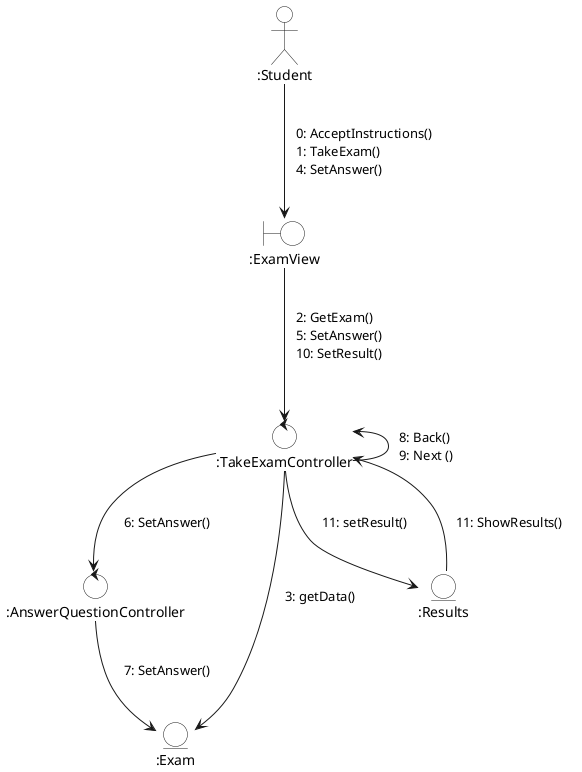 @startuml DiagramaColaboracionPresentarExamen
skinparam EntityBackgroundColor white
skinparam BoundaryBackgroundColor white
skinparam ControlBackgroundColor white
skinparam ActorBackgroundColor white
skinparam noteBackgroundColor transparent
skinparam noteBorderColor transparent
hide members
top to bottom direction

actor ":Student" as estudiante

control ":TakeExamController" as presentar
control ":AnswerQuestionController" as Responder
entity ":Exam" as Examen
Entity ":Results" as Resultado
boundary ":ExamView" as Ver

estudiante --> Ver
note on link
    0: AcceptInstructions()
    1: TakeExam()
    4: SetAnswer()
end note

Ver --> presentar
note on link
    2: GetExam()
    5: SetAnswer()
    10: SetResult()

end note

presentar <-- presentar
note on link
    8: Back()
    9: Next ()
end note

presentar --> Examen
note on link
    3: getData()
end note

presentar --> Resultado
note on link
    11: setResult()
end note

presentar --> Responder
note on link
    6: SetAnswer()
end note

Responder --> Examen
note on link
    7: SetAnswer()
end note

Resultado -->  presentar
note on link
    11: ShowResults()
end note

